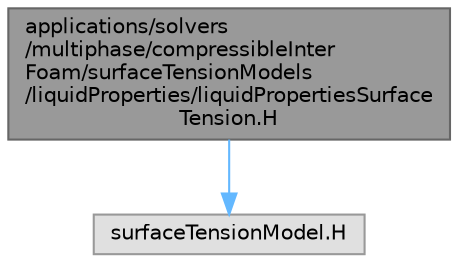 digraph "applications/solvers/multiphase/compressibleInterFoam/surfaceTensionModels/liquidProperties/liquidPropertiesSurfaceTension.H"
{
 // LATEX_PDF_SIZE
  bgcolor="transparent";
  edge [fontname=Helvetica,fontsize=10,labelfontname=Helvetica,labelfontsize=10];
  node [fontname=Helvetica,fontsize=10,shape=box,height=0.2,width=0.4];
  Node1 [id="Node000001",label="applications/solvers\l/multiphase/compressibleInter\lFoam/surfaceTensionModels\l/liquidProperties/liquidPropertiesSurface\lTension.H",height=0.2,width=0.4,color="gray40", fillcolor="grey60", style="filled", fontcolor="black",tooltip=" "];
  Node1 -> Node2 [id="edge1_Node000001_Node000002",color="steelblue1",style="solid",tooltip=" "];
  Node2 [id="Node000002",label="surfaceTensionModel.H",height=0.2,width=0.4,color="grey60", fillcolor="#E0E0E0", style="filled",tooltip=" "];
}
